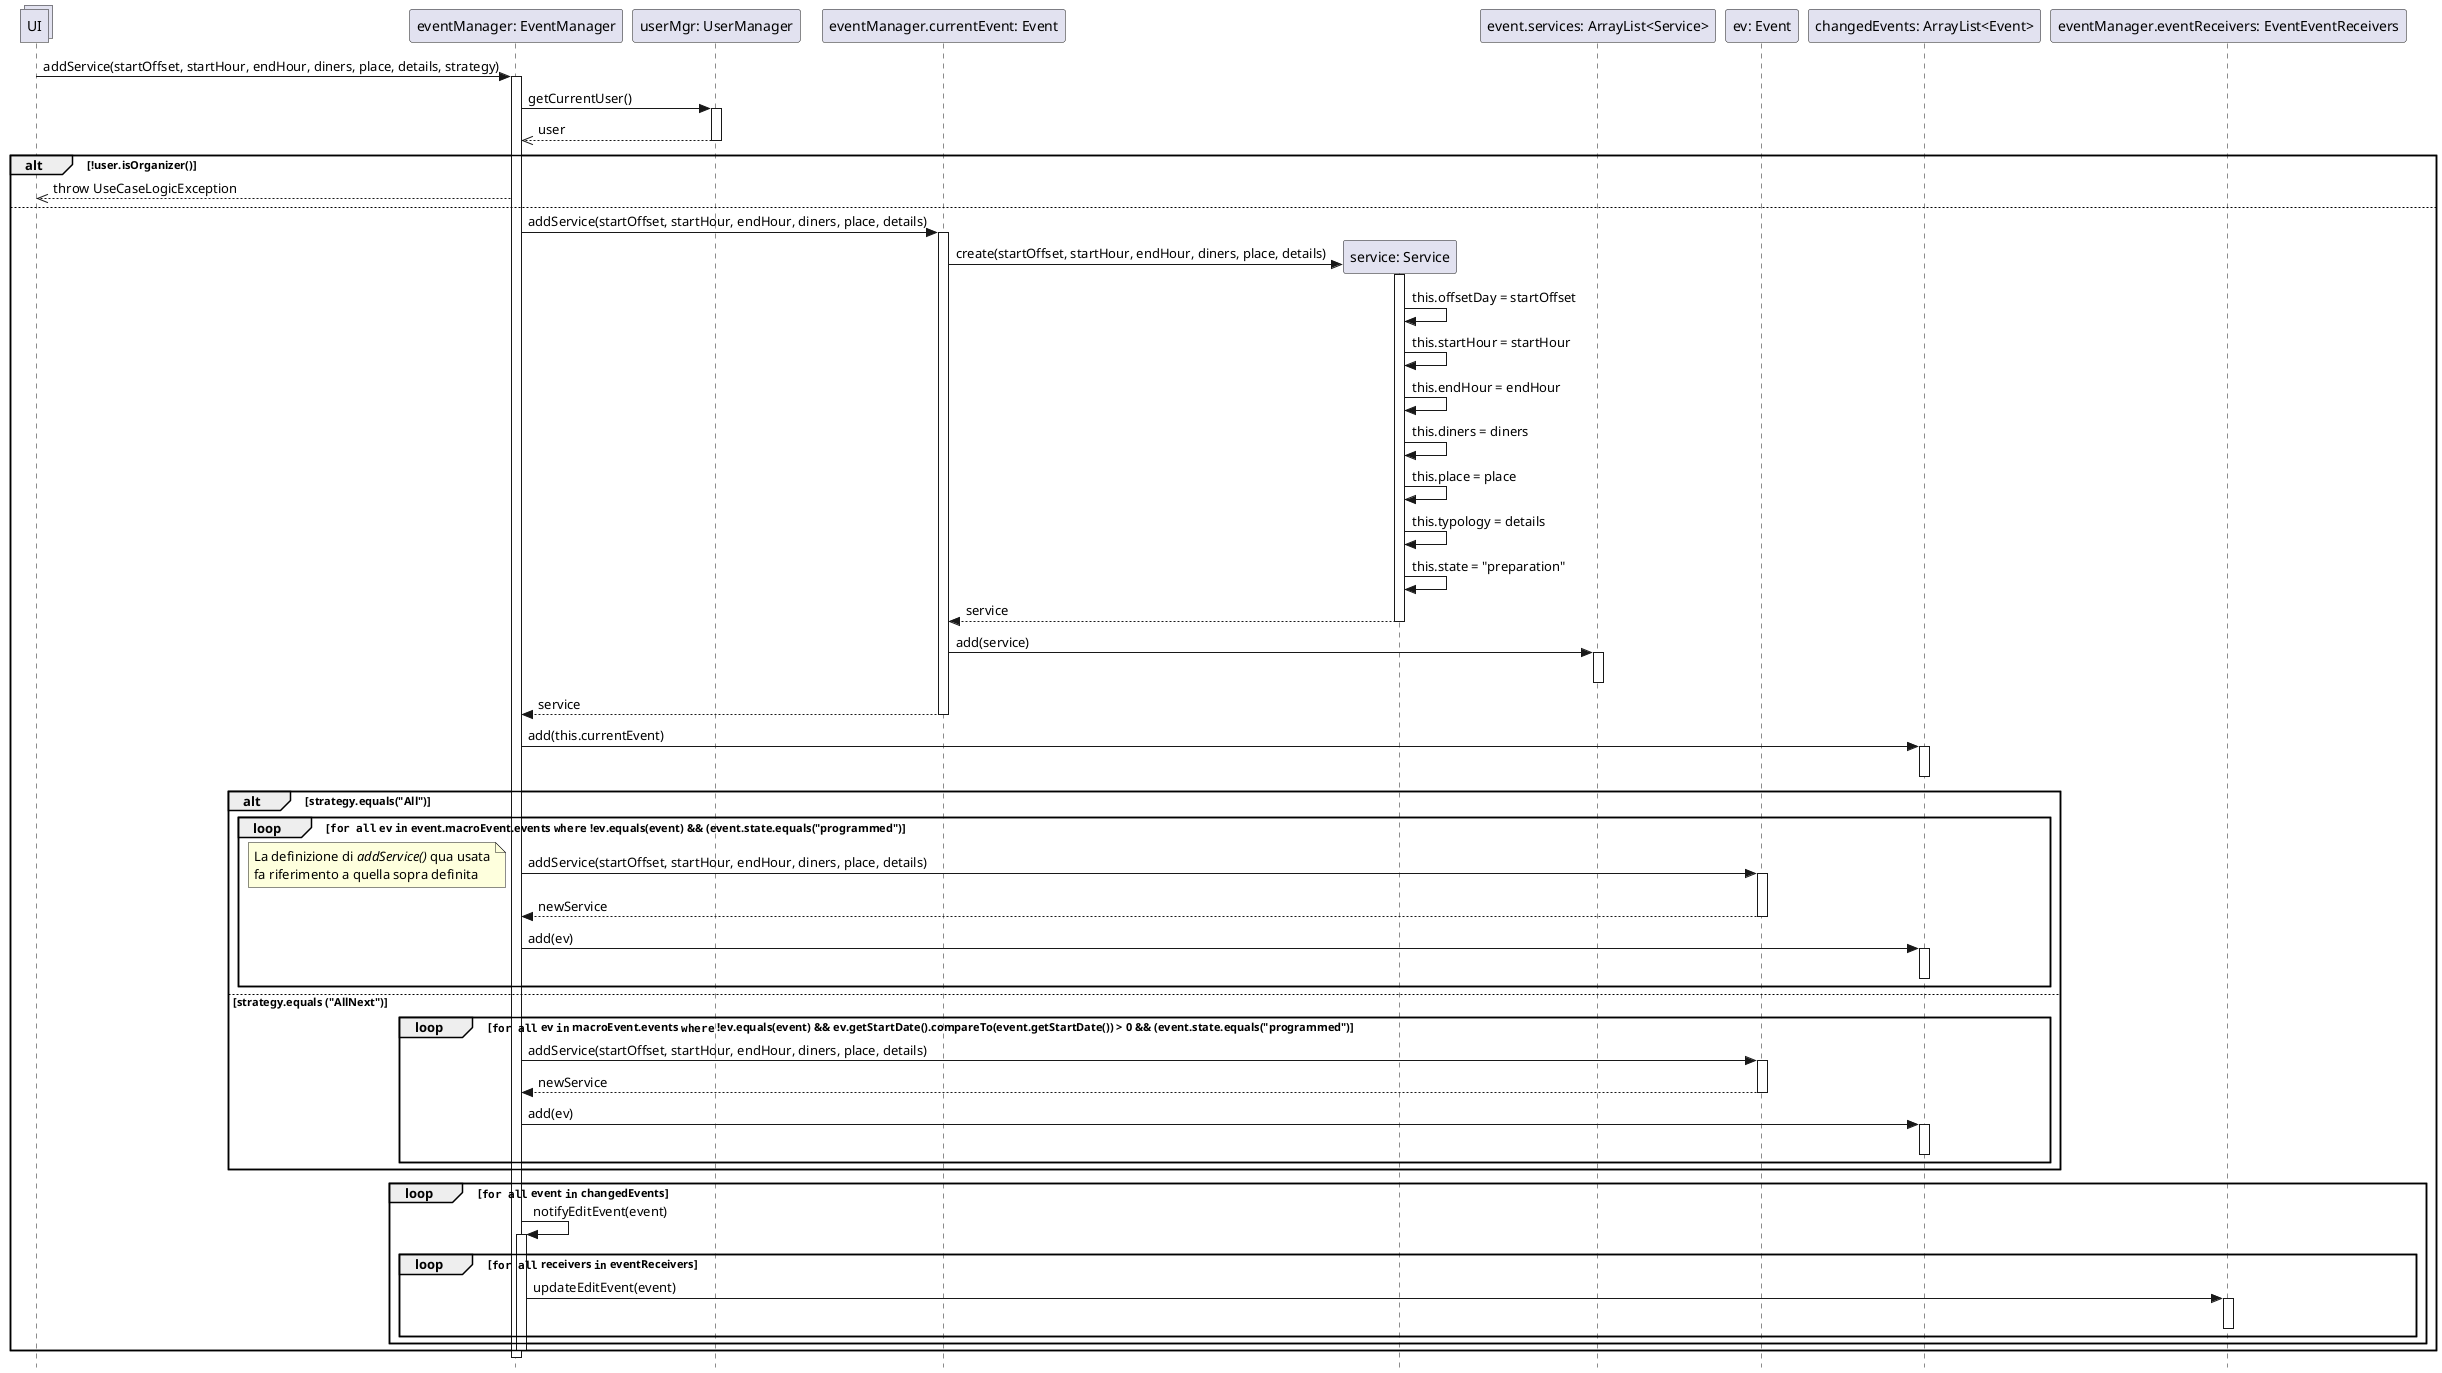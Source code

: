 @startuml
skinparam Style strictuml

collections UI
participant "eventManager: EventManager" as em
participant "userMgr: UserManager" as um
participant "eventManager.currentEvent: Event" as ev
participant "service: Service" as service
participant "event.services: ArrayList<Service>" as ss
participant "ev: Event" as ev2
participant "changedEvents: ArrayList<Event>" as evc
participant "eventManager.eventReceivers: EventEventReceivers" as eer

UI -> em: addService(startOffset, startHour, endHour, diners, place, details, strategy)

activate em
    em -> um: getCurrentUser()
    activate um
        em <<-- um: user
    deactivate um

    alt !user.isOrganizer()
        UI <<-- em: throw UseCaseLogicException
    else
        em -> ev: addService(startOffset, startHour, endHour, diners, place, details)
        activate ev
            ev -> service**: create(startOffset, startHour, endHour, diners, place, details)
            activate service
                service -> service: this.offsetDay = startOffset
                service -> service: this.startHour = startHour
                service -> service: this.endHour = endHour
                service -> service: this.diners = diners
                service -> service: this.place = place
                service -> service: this.typology = details
                service -> service: this.state = "preparation"
            return service

            ev -> ss: add(service)
            activate ss
            deactivate ss

        return service

        em -> evc: add(this.currentEvent)
        activate evc
        deactivate evc

        alt strategy.equals("All")
            loop ""for all"" ev ""in"" event.macroEvent.events ""where"" !ev.equals(event) && (event.state.equals("programmed")
                em -> ev2: addService(startOffset, startHour, endHour, diners, place, details)
                note left: La definizione di //addService()// qua usata\nfa riferimento a quella sopra definita
                activate ev2
                return newService
                em -> evc: add(ev)
                activate evc
                deactivate evc
            end
        else strategy.equals ("AllNext")
            loop ""for all"" ev ""in"" macroEvent.events ""where"" !ev.equals(event) && ev.getStartDate().compareTo(event.getStartDate()) > 0 && (event.state.equals("programmed")
                em -> ev2: addService(startOffset, startHour, endHour, diners, place, details)
                activate ev2
                return newService
                em -> evc: add(ev)
                activate evc
                deactivate evc
            end
        end

        activate em
            loop ""for all"" event ""in"" changedEvents
            em -> em: notifyEditEvent(event)
            activate em
                loop ""for all"" receivers ""in"" eventReceivers
                    em -> eer: updateEditEvent(event)
                    activate eer
                    deactivate eer
                end
            end
        deactivate em
    end

deactivate em
@enduml